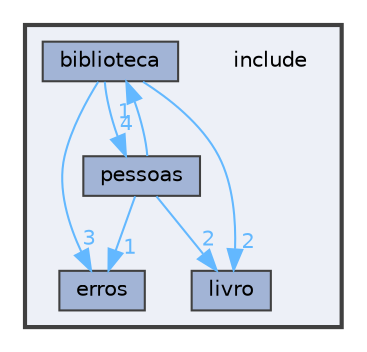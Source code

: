 digraph "include"
{
 // LATEX_PDF_SIZE
  bgcolor="transparent";
  edge [fontname=Helvetica,fontsize=10,labelfontname=Helvetica,labelfontsize=10];
  node [fontname=Helvetica,fontsize=10,shape=box,height=0.2,width=0.4];
  compound=true
  subgraph clusterdir_d44c64559bbebec7f509842c48db8b23 {
    graph [ bgcolor="#edf0f7", pencolor="grey25", label="", fontname=Helvetica,fontsize=10 style="filled,bold", URL="dir_d44c64559bbebec7f509842c48db8b23.html",tooltip=""]
    dir_d44c64559bbebec7f509842c48db8b23 [shape=plaintext, label="include"];
  dir_0bc804708b4d922430ac5ae352774b39 [label="biblioteca", fillcolor="#a2b4d6", color="grey25", style="filled", URL="dir_0bc804708b4d922430ac5ae352774b39.html",tooltip=""];
  dir_16862e911883a5d8b4e363a8a47bcec0 [label="erros", fillcolor="#a2b4d6", color="grey25", style="filled", URL="dir_16862e911883a5d8b4e363a8a47bcec0.html",tooltip=""];
  dir_e1ae423cbeb3bec2df28885c098c862e [label="livro", fillcolor="#a2b4d6", color="grey25", style="filled", URL="dir_e1ae423cbeb3bec2df28885c098c862e.html",tooltip=""];
  dir_e1a043ec24964d47ad10b643005319ac [label="pessoas", fillcolor="#a2b4d6", color="grey25", style="filled", URL="dir_e1a043ec24964d47ad10b643005319ac.html",tooltip=""];
  }
  dir_0bc804708b4d922430ac5ae352774b39->dir_16862e911883a5d8b4e363a8a47bcec0 [headlabel="3", labeldistance=1.5 headhref="dir_000000_000002.html" color="steelblue1" fontcolor="steelblue1"];
  dir_0bc804708b4d922430ac5ae352774b39->dir_e1a043ec24964d47ad10b643005319ac [headlabel="4", labeldistance=1.5 headhref="dir_000000_000006.html" color="steelblue1" fontcolor="steelblue1"];
  dir_0bc804708b4d922430ac5ae352774b39->dir_e1ae423cbeb3bec2df28885c098c862e [headlabel="2", labeldistance=1.5 headhref="dir_000000_000004.html" color="steelblue1" fontcolor="steelblue1"];
  dir_e1a043ec24964d47ad10b643005319ac->dir_0bc804708b4d922430ac5ae352774b39 [headlabel="1", labeldistance=1.5 headhref="dir_000006_000000.html" color="steelblue1" fontcolor="steelblue1"];
  dir_e1a043ec24964d47ad10b643005319ac->dir_16862e911883a5d8b4e363a8a47bcec0 [headlabel="1", labeldistance=1.5 headhref="dir_000006_000002.html" color="steelblue1" fontcolor="steelblue1"];
  dir_e1a043ec24964d47ad10b643005319ac->dir_e1ae423cbeb3bec2df28885c098c862e [headlabel="2", labeldistance=1.5 headhref="dir_000006_000004.html" color="steelblue1" fontcolor="steelblue1"];
}
